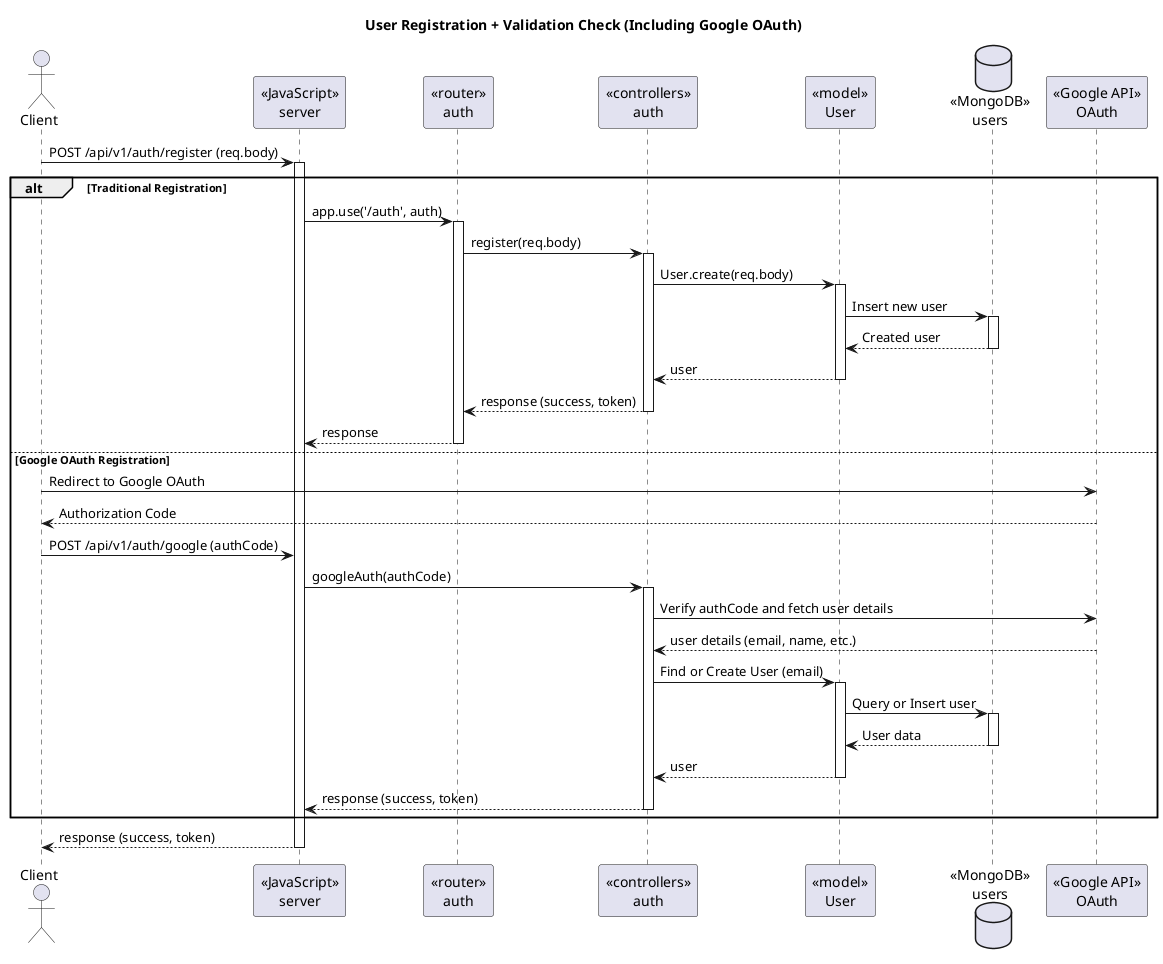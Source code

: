 @startuml RegistrationAndValidationCheck
title User Registration + Validation Check (Including Google OAuth)

actor Client
participant "«JavaScript»\nserver" as Server
participant "«router»\nauth" as AuthRouter
participant "«controllers»\nauth" as AuthController
participant "«model»\nUser" as UserModel
database "«MongoDB»\nusers" as MongoDB
participant "«Google API»\nOAuth" as GoogleOAuth

Client -> Server: POST /api/v1/auth/register (req.body)
activate Server
alt Traditional Registration
    Server -> AuthRouter: app.use('/auth', auth)
    activate AuthRouter
    AuthRouter -> AuthController: register(req.body)
    activate AuthController
    AuthController -> UserModel: User.create(req.body)
    activate UserModel
    UserModel -> MongoDB: Insert new user
    activate MongoDB
    MongoDB --> UserModel: Created user
    deactivate MongoDB
    UserModel --> AuthController: user
    deactivate UserModel
    AuthController --> AuthRouter: response (success, token)
    deactivate AuthController
    AuthRouter --> Server: response
    deactivate AuthRouter
else Google OAuth Registration
    Client -> GoogleOAuth: Redirect to Google OAuth
    GoogleOAuth --> Client: Authorization Code
    Client -> Server: POST /api/v1/auth/google (authCode)
    Server -> AuthController: googleAuth(authCode)
    activate AuthController
    AuthController -> GoogleOAuth: Verify authCode and fetch user details
    GoogleOAuth --> AuthController: user details (email, name, etc.)
    AuthController -> UserModel: Find or Create User (email)
    activate UserModel
    UserModel -> MongoDB: Query or Insert user
    activate MongoDB
    MongoDB --> UserModel: User data
    deactivate MongoDB
    UserModel --> AuthController: user
    deactivate UserModel
    AuthController --> Server: response (success, token)
    deactivate AuthController
end
Server --> Client: response (success, token)
deactivate Server

@enduml
